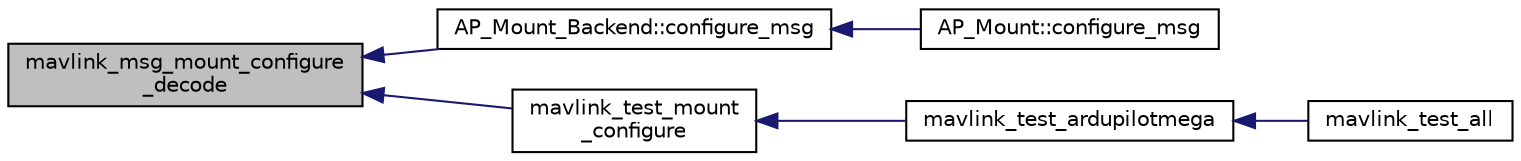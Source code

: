 digraph "mavlink_msg_mount_configure_decode"
{
 // INTERACTIVE_SVG=YES
  edge [fontname="Helvetica",fontsize="10",labelfontname="Helvetica",labelfontsize="10"];
  node [fontname="Helvetica",fontsize="10",shape=record];
  rankdir="LR";
  Node1 [label="mavlink_msg_mount_configure\l_decode",height=0.2,width=0.4,color="black", fillcolor="grey75", style="filled" fontcolor="black"];
  Node1 -> Node2 [dir="back",color="midnightblue",fontsize="10",style="solid",fontname="Helvetica"];
  Node2 [label="AP_Mount_Backend::configure_msg",height=0.2,width=0.4,color="black", fillcolor="white", style="filled",URL="$classAP__Mount__Backend.html#ace2c005e9272fd4fc12444d24e301024"];
  Node2 -> Node3 [dir="back",color="midnightblue",fontsize="10",style="solid",fontname="Helvetica"];
  Node3 [label="AP_Mount::configure_msg",height=0.2,width=0.4,color="black", fillcolor="white", style="filled",URL="$classAP__Mount.html#a0c7c98d0174036d323749f8ddbefa621"];
  Node1 -> Node4 [dir="back",color="midnightblue",fontsize="10",style="solid",fontname="Helvetica"];
  Node4 [label="mavlink_test_mount\l_configure",height=0.2,width=0.4,color="black", fillcolor="white", style="filled",URL="$v0_89_2ardupilotmega_2testsuite_8h.html#a04f2da52f0d43b784ea011c2c30e4ca0"];
  Node4 -> Node5 [dir="back",color="midnightblue",fontsize="10",style="solid",fontname="Helvetica"];
  Node5 [label="mavlink_test_ardupilotmega",height=0.2,width=0.4,color="black", fillcolor="white", style="filled",URL="$v0_89_2ardupilotmega_2testsuite_8h.html#ab264d471ac2f46584f2bb580704b5e9d"];
  Node5 -> Node6 [dir="back",color="midnightblue",fontsize="10",style="solid",fontname="Helvetica"];
  Node6 [label="mavlink_test_all",height=0.2,width=0.4,color="black", fillcolor="white", style="filled",URL="$v0_89_2ardupilotmega_2testsuite_8h.html#a4cc77b6c343679298da5d3c2b4e48759"];
}
